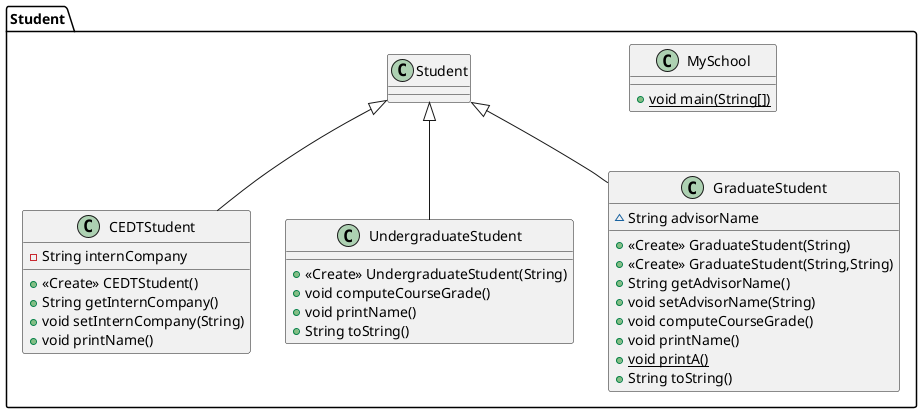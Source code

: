 @startuml
class Student.CEDTStudent {
- String internCompany
+ <<Create>> CEDTStudent()
+ String getInternCompany()
+ void setInternCompany(String)
+ void printName()
}
class Student.MySchool {
+ {static} void main(String[])
}
class Student.UndergraduateStudent {
+ <<Create>> UndergraduateStudent(String)
+ void computeCourseGrade()
+ void printName()
+ String toString()
}
class Student.GraduateStudent {
~ String advisorName
+ <<Create>> GraduateStudent(String)
+ <<Create>> GraduateStudent(String,String)
+ String getAdvisorName()
+ void setAdvisorName(String)
+ void computeCourseGrade()
+ void printName()
+ {static} void printA()
+ String toString()
}


Student.Student <|-- Student.CEDTStudent
Student.Student <|-- Student.UndergraduateStudent
Student.Student <|-- Student.GraduateStudent
@enduml